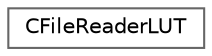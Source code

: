 digraph "Graphical Class Hierarchy"
{
 // LATEX_PDF_SIZE
  bgcolor="transparent";
  edge [fontname=Helvetica,fontsize=10,labelfontname=Helvetica,labelfontsize=10];
  node [fontname=Helvetica,fontsize=10,shape=box,height=0.2,width=0.4];
  rankdir="LR";
  Node0 [id="Node000000",label="CFileReaderLUT",height=0.2,width=0.4,color="grey40", fillcolor="white", style="filled",URL="$classCFileReaderLUT.html",tooltip="File reader for look up tables."];
}
